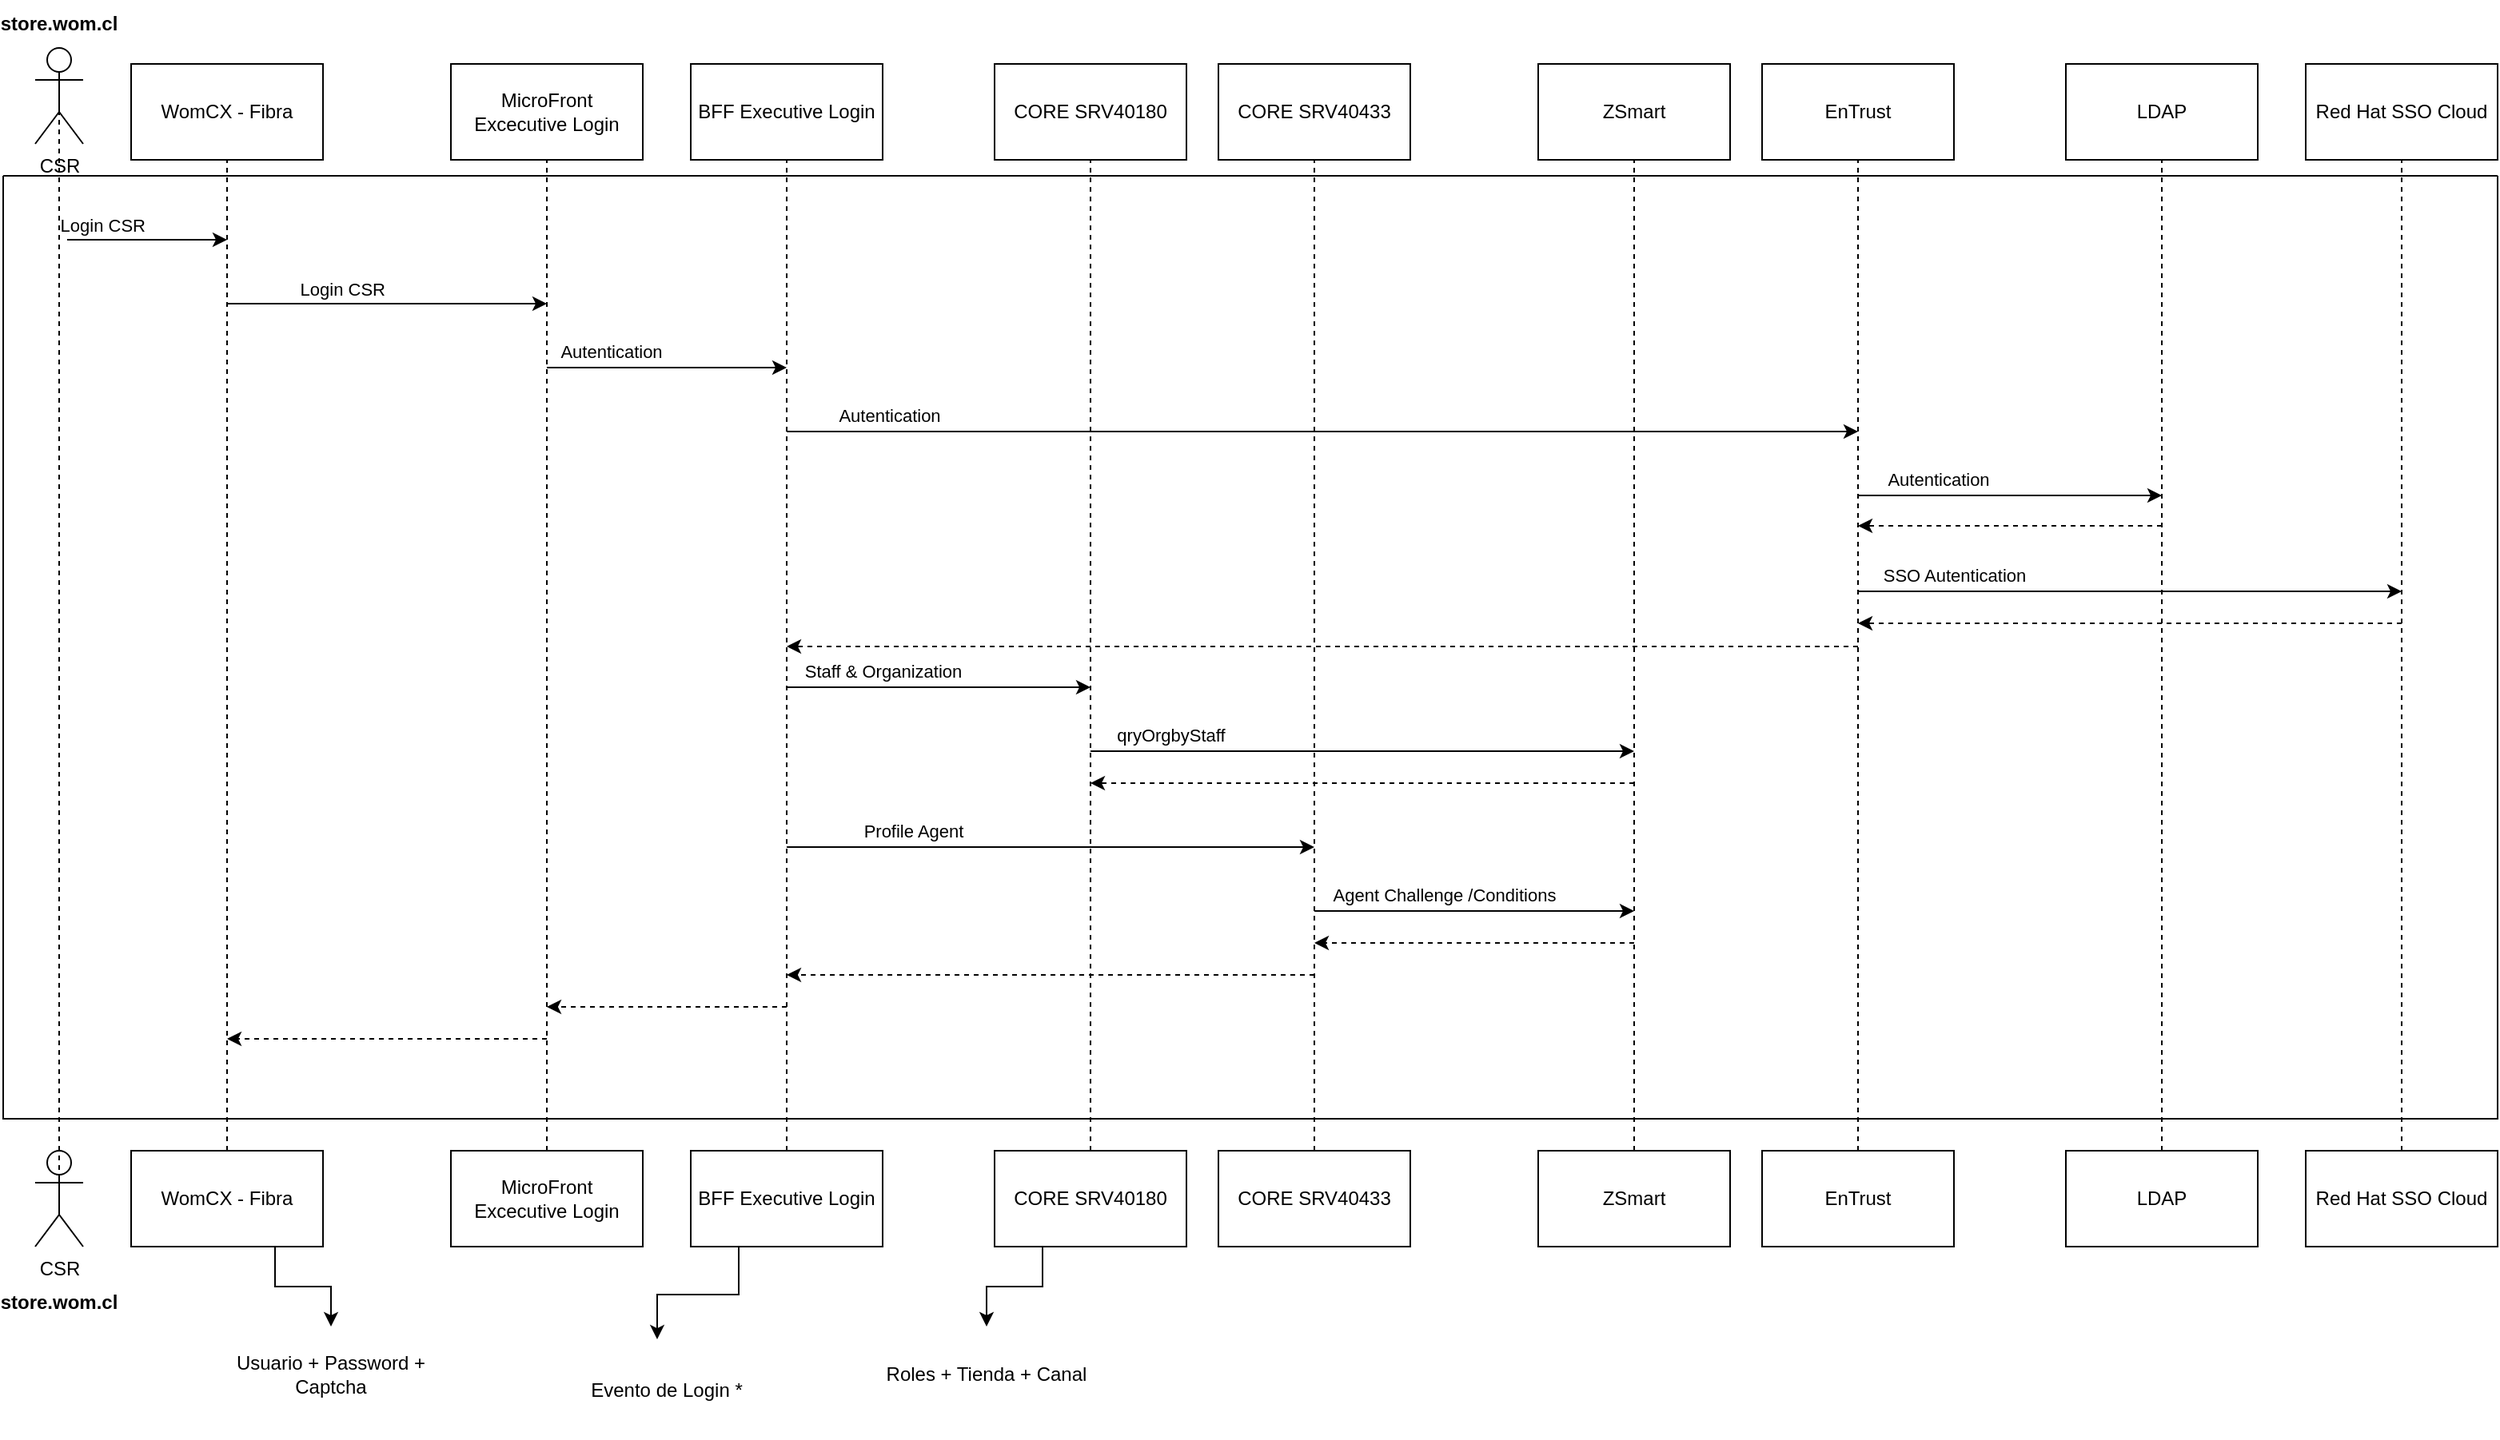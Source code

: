 <mxfile version="21.7.1" type="github" pages="2">
  <diagram name="UML" id="d5EeRuRFpMiQF5zEXvW7">
    <mxGraphModel dx="2458" dy="1941" grid="1" gridSize="10" guides="1" tooltips="1" connect="1" arrows="1" fold="1" page="1" pageScale="1" pageWidth="827" pageHeight="1169" math="0" shadow="0">
      <root>
        <mxCell id="0" />
        <mxCell id="1" parent="0" />
        <mxCell id="A8T605t0fPFxCtPTawqi-1" value="" style="swimlane;startSize=0;" parent="1" vertex="1">
          <mxGeometry x="-40" y="80" width="1560" height="590" as="geometry" />
        </mxCell>
        <mxCell id="A8T605t0fPFxCtPTawqi-38" value="Login CSR" style="endArrow=classic;html=1;rounded=0;verticalAlign=bottom;align=right;" parent="A8T605t0fPFxCtPTawqi-1" edge="1">
          <mxGeometry width="50" height="50" relative="1" as="geometry">
            <mxPoint x="140" y="80" as="sourcePoint" />
            <mxPoint x="340" y="80" as="targetPoint" />
          </mxGeometry>
        </mxCell>
        <mxCell id="yst3O9srRDyuU4K_NnBB-13" value="" style="endArrow=classic;html=1;rounded=0;labelBackgroundColor=default;strokeColor=default;fontFamily=Helvetica;fontSize=11;fontColor=default;shape=connector;dashed=1;" parent="A8T605t0fPFxCtPTawqi-1" edge="1">
          <mxGeometry width="50" height="50" relative="1" as="geometry">
            <mxPoint x="820" y="500" as="sourcePoint" />
            <mxPoint x="490" y="500" as="targetPoint" />
          </mxGeometry>
        </mxCell>
        <mxCell id="yst3O9srRDyuU4K_NnBB-16" value="" style="endArrow=classic;html=1;rounded=0;labelBackgroundColor=default;strokeColor=default;fontFamily=Helvetica;fontSize=11;fontColor=default;shape=connector;" parent="A8T605t0fPFxCtPTawqi-1" edge="1">
          <mxGeometry width="50" height="50" relative="1" as="geometry">
            <mxPoint x="680" y="360" as="sourcePoint" />
            <mxPoint x="1020" y="360" as="targetPoint" />
          </mxGeometry>
        </mxCell>
        <mxCell id="yst3O9srRDyuU4K_NnBB-17" value="qryOrgbyStaff" style="edgeLabel;html=1;align=center;verticalAlign=middle;resizable=0;points=[];fontSize=11;fontFamily=Helvetica;fontColor=default;" parent="yst3O9srRDyuU4K_NnBB-16" vertex="1" connectable="0">
          <mxGeometry x="-0.643" y="-1" relative="1" as="geometry">
            <mxPoint x="-11" y="-11" as="offset" />
          </mxGeometry>
        </mxCell>
        <mxCell id="yst3O9srRDyuU4K_NnBB-18" value="" style="endArrow=classic;html=1;rounded=0;labelBackgroundColor=default;strokeColor=default;fontFamily=Helvetica;fontSize=11;fontColor=default;shape=connector;dashed=1;" parent="A8T605t0fPFxCtPTawqi-1" edge="1">
          <mxGeometry width="50" height="50" relative="1" as="geometry">
            <mxPoint x="1020" y="380" as="sourcePoint" />
            <mxPoint x="680" y="380" as="targetPoint" />
          </mxGeometry>
        </mxCell>
        <mxCell id="4RIN9Qf8uWONkdFRaZs1-7" value="" style="endArrow=classic;html=1;rounded=0;labelBackgroundColor=default;strokeColor=default;fontFamily=Helvetica;fontSize=11;fontColor=default;shape=connector;" edge="1" parent="A8T605t0fPFxCtPTawqi-1">
          <mxGeometry width="50" height="50" relative="1" as="geometry">
            <mxPoint x="490" y="420" as="sourcePoint" />
            <mxPoint x="820" y="420" as="targetPoint" />
          </mxGeometry>
        </mxCell>
        <mxCell id="4RIN9Qf8uWONkdFRaZs1-8" value="&lt;div&gt;Profile Agent&lt;/div&gt;" style="edgeLabel;html=1;align=center;verticalAlign=middle;resizable=0;points=[];fontSize=11;fontFamily=Helvetica;fontColor=default;" vertex="1" connectable="0" parent="4RIN9Qf8uWONkdFRaZs1-7">
          <mxGeometry x="-0.726" relative="1" as="geometry">
            <mxPoint x="34" y="-10" as="offset" />
          </mxGeometry>
        </mxCell>
        <mxCell id="4RIN9Qf8uWONkdFRaZs1-9" value="" style="endArrow=classic;html=1;rounded=0;labelBackgroundColor=default;strokeColor=default;fontFamily=Helvetica;fontSize=11;fontColor=default;shape=connector;" edge="1" parent="A8T605t0fPFxCtPTawqi-1">
          <mxGeometry width="50" height="50" relative="1" as="geometry">
            <mxPoint x="820" y="460" as="sourcePoint" />
            <mxPoint x="1020" y="460" as="targetPoint" />
          </mxGeometry>
        </mxCell>
        <mxCell id="4RIN9Qf8uWONkdFRaZs1-10" value="&lt;div&gt;Agent Challenge /Conditions&lt;/div&gt;" style="edgeLabel;html=1;align=center;verticalAlign=middle;resizable=0;points=[];fontSize=11;fontFamily=Helvetica;fontColor=default;" vertex="1" connectable="0" parent="4RIN9Qf8uWONkdFRaZs1-9">
          <mxGeometry x="-0.726" relative="1" as="geometry">
            <mxPoint x="53" y="-10" as="offset" />
          </mxGeometry>
        </mxCell>
        <mxCell id="4RIN9Qf8uWONkdFRaZs1-11" value="" style="endArrow=classic;html=1;rounded=0;labelBackgroundColor=default;strokeColor=default;fontFamily=Helvetica;fontSize=11;fontColor=default;shape=connector;dashed=1;" edge="1" parent="A8T605t0fPFxCtPTawqi-1">
          <mxGeometry width="50" height="50" relative="1" as="geometry">
            <mxPoint x="1020" y="480" as="sourcePoint" />
            <mxPoint x="820" y="480" as="targetPoint" />
          </mxGeometry>
        </mxCell>
        <mxCell id="4RIN9Qf8uWONkdFRaZs1-13" value="" style="endArrow=classic;html=1;rounded=0;labelBackgroundColor=default;strokeColor=default;fontFamily=Helvetica;fontSize=11;fontColor=default;shape=connector;dashed=1;" edge="1" parent="A8T605t0fPFxCtPTawqi-1">
          <mxGeometry width="50" height="50" relative="1" as="geometry">
            <mxPoint x="490" y="520" as="sourcePoint" />
            <mxPoint x="340" y="520" as="targetPoint" />
          </mxGeometry>
        </mxCell>
        <mxCell id="4RIN9Qf8uWONkdFRaZs1-14" value="" style="endArrow=classic;html=1;rounded=0;labelBackgroundColor=default;strokeColor=default;fontFamily=Helvetica;fontSize=11;fontColor=default;shape=connector;dashed=1;" edge="1" parent="A8T605t0fPFxCtPTawqi-1">
          <mxGeometry width="50" height="50" relative="1" as="geometry">
            <mxPoint x="340" y="540" as="sourcePoint" />
            <mxPoint x="140" y="540" as="targetPoint" />
          </mxGeometry>
        </mxCell>
        <mxCell id="4RIN9Qf8uWONkdFRaZs1-12" value="" style="endArrow=classic;html=1;rounded=0;labelBackgroundColor=default;strokeColor=default;fontFamily=Helvetica;fontSize=11;fontColor=default;shape=connector;dashed=1;" edge="1" parent="A8T605t0fPFxCtPTawqi-1">
          <mxGeometry width="50" height="50" relative="1" as="geometry">
            <mxPoint x="1160" y="294.5" as="sourcePoint" />
            <mxPoint x="490" y="294.5" as="targetPoint" />
          </mxGeometry>
        </mxCell>
        <mxCell id="4RIN9Qf8uWONkdFRaZs1-17" value="" style="endArrow=classic;html=1;rounded=0;" edge="1" parent="A8T605t0fPFxCtPTawqi-1">
          <mxGeometry width="50" height="50" relative="1" as="geometry">
            <mxPoint x="490" y="160" as="sourcePoint" />
            <mxPoint x="1160" y="160" as="targetPoint" />
          </mxGeometry>
        </mxCell>
        <mxCell id="4RIN9Qf8uWONkdFRaZs1-18" value="Autentication" style="edgeLabel;html=1;align=center;verticalAlign=middle;resizable=0;points=[];fontSize=11;fontFamily=Helvetica;fontColor=default;" vertex="1" connectable="0" parent="4RIN9Qf8uWONkdFRaZs1-17">
          <mxGeometry x="-0.869" y="1" relative="1" as="geometry">
            <mxPoint x="20" y="-9" as="offset" />
          </mxGeometry>
        </mxCell>
        <mxCell id="yst3O9srRDyuU4K_NnBB-2" value="" style="endArrow=classic;html=1;rounded=0;" parent="A8T605t0fPFxCtPTawqi-1" edge="1">
          <mxGeometry width="50" height="50" relative="1" as="geometry">
            <mxPoint x="340" y="120" as="sourcePoint" />
            <mxPoint x="490" y="120" as="targetPoint" />
          </mxGeometry>
        </mxCell>
        <mxCell id="yst3O9srRDyuU4K_NnBB-6" value="Autentication" style="edgeLabel;html=1;align=center;verticalAlign=middle;resizable=0;points=[];fontSize=11;fontFamily=Helvetica;fontColor=default;" parent="yst3O9srRDyuU4K_NnBB-2" vertex="1" connectable="0">
          <mxGeometry x="-0.869" y="1" relative="1" as="geometry">
            <mxPoint x="30" y="-9" as="offset" />
          </mxGeometry>
        </mxCell>
        <mxCell id="yst3O9srRDyuU4K_NnBB-12" value="" style="endArrow=classic;html=1;rounded=0;labelBackgroundColor=default;strokeColor=default;fontFamily=Helvetica;fontSize=11;fontColor=default;shape=connector;dashed=1;" parent="A8T605t0fPFxCtPTawqi-1" edge="1">
          <mxGeometry width="50" height="50" relative="1" as="geometry">
            <mxPoint x="1500" y="280" as="sourcePoint" />
            <mxPoint x="1160" y="280" as="targetPoint" />
          </mxGeometry>
        </mxCell>
        <mxCell id="yst3O9srRDyuU4K_NnBB-10" value="" style="endArrow=classic;html=1;rounded=0;labelBackgroundColor=default;strokeColor=default;fontFamily=Helvetica;fontSize=11;fontColor=default;shape=connector;" parent="A8T605t0fPFxCtPTawqi-1" edge="1">
          <mxGeometry width="50" height="50" relative="1" as="geometry">
            <mxPoint x="1160" y="260" as="sourcePoint" />
            <mxPoint x="1500" y="260" as="targetPoint" />
          </mxGeometry>
        </mxCell>
        <mxCell id="yst3O9srRDyuU4K_NnBB-11" value="SSO Autentication" style="edgeLabel;html=1;align=center;verticalAlign=middle;resizable=0;points=[];fontSize=11;fontFamily=Helvetica;fontColor=default;" parent="yst3O9srRDyuU4K_NnBB-10" vertex="1" connectable="0">
          <mxGeometry x="-0.867" y="2" relative="1" as="geometry">
            <mxPoint x="37" y="-8" as="offset" />
          </mxGeometry>
        </mxCell>
        <mxCell id="yst3O9srRDyuU4K_NnBB-9" value="" style="endArrow=classic;html=1;rounded=0;labelBackgroundColor=default;strokeColor=default;fontFamily=Helvetica;fontSize=11;fontColor=default;shape=connector;dashed=1;" parent="A8T605t0fPFxCtPTawqi-1" edge="1">
          <mxGeometry width="50" height="50" relative="1" as="geometry">
            <mxPoint x="1350" y="219" as="sourcePoint" />
            <mxPoint x="1160" y="219" as="targetPoint" />
          </mxGeometry>
        </mxCell>
        <mxCell id="yst3O9srRDyuU4K_NnBB-7" value="" style="endArrow=classic;html=1;rounded=0;" parent="A8T605t0fPFxCtPTawqi-1" edge="1">
          <mxGeometry width="50" height="50" relative="1" as="geometry">
            <mxPoint x="1160" y="200" as="sourcePoint" />
            <mxPoint x="1350" y="200" as="targetPoint" />
          </mxGeometry>
        </mxCell>
        <mxCell id="yst3O9srRDyuU4K_NnBB-8" value="Autentication" style="edgeLabel;html=1;align=center;verticalAlign=middle;resizable=0;points=[];fontSize=11;fontFamily=Helvetica;fontColor=default;" parent="yst3O9srRDyuU4K_NnBB-7" vertex="1" connectable="0">
          <mxGeometry x="-0.791" y="2" relative="1" as="geometry">
            <mxPoint x="30" y="-8" as="offset" />
          </mxGeometry>
        </mxCell>
        <mxCell id="yst3O9srRDyuU4K_NnBB-14" value="" style="endArrow=classic;html=1;rounded=0;labelBackgroundColor=default;strokeColor=default;fontFamily=Helvetica;fontSize=11;fontColor=default;shape=connector;" parent="A8T605t0fPFxCtPTawqi-1" edge="1">
          <mxGeometry width="50" height="50" relative="1" as="geometry">
            <mxPoint x="490" y="320" as="sourcePoint" />
            <mxPoint x="680" y="320" as="targetPoint" />
          </mxGeometry>
        </mxCell>
        <mxCell id="yst3O9srRDyuU4K_NnBB-15" value="&lt;div&gt;Staff &amp;amp; Organization&lt;/div&gt;" style="edgeLabel;html=1;align=center;verticalAlign=middle;resizable=0;points=[];fontSize=11;fontFamily=Helvetica;fontColor=default;" parent="yst3O9srRDyuU4K_NnBB-14" vertex="1" connectable="0">
          <mxGeometry x="-0.726" relative="1" as="geometry">
            <mxPoint x="34" y="-10" as="offset" />
          </mxGeometry>
        </mxCell>
        <mxCell id="A8T605t0fPFxCtPTawqi-2" value="WomCX - Fibra" style="rounded=0;whiteSpace=wrap;html=1;" parent="1" vertex="1">
          <mxGeometry x="40" y="10" width="120" height="60" as="geometry" />
        </mxCell>
        <mxCell id="A8T605t0fPFxCtPTawqi-3" value="MicroFront Excecutive Login" style="rounded=0;whiteSpace=wrap;html=1;" parent="1" vertex="1">
          <mxGeometry x="240" y="10" width="120" height="60" as="geometry" />
        </mxCell>
        <mxCell id="A8T605t0fPFxCtPTawqi-4" value="BFF Executive Login" style="rounded=0;whiteSpace=wrap;html=1;" parent="1" vertex="1">
          <mxGeometry x="390" y="10" width="120" height="60" as="geometry" />
        </mxCell>
        <mxCell id="A8T605t0fPFxCtPTawqi-5" value="CORE SRV40180" style="rounded=0;whiteSpace=wrap;html=1;" parent="1" vertex="1">
          <mxGeometry x="580" y="10" width="120" height="60" as="geometry" />
        </mxCell>
        <mxCell id="A8T605t0fPFxCtPTawqi-6" value="CORE SRV40433" style="rounded=0;whiteSpace=wrap;html=1;" parent="1" vertex="1">
          <mxGeometry x="720" y="10" width="120" height="60" as="geometry" />
        </mxCell>
        <mxCell id="A8T605t0fPFxCtPTawqi-7" value="ZSmart" style="rounded=0;whiteSpace=wrap;html=1;" parent="1" vertex="1">
          <mxGeometry x="920" y="10" width="120" height="60" as="geometry" />
        </mxCell>
        <mxCell id="A8T605t0fPFxCtPTawqi-8" value="EnTrust" style="rounded=0;whiteSpace=wrap;html=1;" parent="1" vertex="1">
          <mxGeometry x="1060" y="10" width="120" height="60" as="geometry" />
        </mxCell>
        <mxCell id="A8T605t0fPFxCtPTawqi-9" value="LDAP" style="rounded=0;whiteSpace=wrap;html=1;" parent="1" vertex="1">
          <mxGeometry x="1250" y="10" width="120" height="60" as="geometry" />
        </mxCell>
        <mxCell id="A8T605t0fPFxCtPTawqi-10" value="Red Hat SSO Cloud" style="rounded=0;whiteSpace=wrap;html=1;" parent="1" vertex="1">
          <mxGeometry x="1400" y="10" width="120" height="60" as="geometry" />
        </mxCell>
        <mxCell id="4RIN9Qf8uWONkdFRaZs1-5" style="edgeStyle=orthogonalEdgeStyle;rounded=0;orthogonalLoop=1;jettySize=auto;html=1;exitX=0.75;exitY=1;exitDx=0;exitDy=0;entryX=0.5;entryY=0;entryDx=0;entryDy=0;" edge="1" parent="1" source="A8T605t0fPFxCtPTawqi-11" target="4RIN9Qf8uWONkdFRaZs1-3">
          <mxGeometry relative="1" as="geometry" />
        </mxCell>
        <mxCell id="A8T605t0fPFxCtPTawqi-11" value="WomCX - Fibra" style="rounded=0;whiteSpace=wrap;html=1;" parent="1" vertex="1">
          <mxGeometry x="40" y="690" width="120" height="60" as="geometry" />
        </mxCell>
        <mxCell id="A8T605t0fPFxCtPTawqi-12" value="MicroFront Excecutive Login" style="rounded=0;whiteSpace=wrap;html=1;" parent="1" vertex="1">
          <mxGeometry x="240" y="690" width="120" height="60" as="geometry" />
        </mxCell>
        <mxCell id="4RIN9Qf8uWONkdFRaZs1-16" style="edgeStyle=orthogonalEdgeStyle;rounded=0;orthogonalLoop=1;jettySize=auto;html=1;exitX=0.25;exitY=1;exitDx=0;exitDy=0;entryX=0.46;entryY=-0.033;entryDx=0;entryDy=0;entryPerimeter=0;" edge="1" parent="1" source="A8T605t0fPFxCtPTawqi-13" target="4RIN9Qf8uWONkdFRaZs1-15">
          <mxGeometry relative="1" as="geometry" />
        </mxCell>
        <mxCell id="A8T605t0fPFxCtPTawqi-13" value="BFF Executive Login" style="rounded=0;whiteSpace=wrap;html=1;" parent="1" vertex="1">
          <mxGeometry x="390" y="690" width="120" height="60" as="geometry" />
        </mxCell>
        <mxCell id="4RIN9Qf8uWONkdFRaZs1-6" style="edgeStyle=orthogonalEdgeStyle;rounded=0;orthogonalLoop=1;jettySize=auto;html=1;exitX=0.25;exitY=1;exitDx=0;exitDy=0;" edge="1" parent="1" source="A8T605t0fPFxCtPTawqi-14" target="4RIN9Qf8uWONkdFRaZs1-4">
          <mxGeometry relative="1" as="geometry" />
        </mxCell>
        <mxCell id="A8T605t0fPFxCtPTawqi-14" value="CORE SRV40180" style="rounded=0;whiteSpace=wrap;html=1;" parent="1" vertex="1">
          <mxGeometry x="580" y="690" width="120" height="60" as="geometry" />
        </mxCell>
        <mxCell id="A8T605t0fPFxCtPTawqi-15" value="CORE SRV40433" style="rounded=0;whiteSpace=wrap;html=1;" parent="1" vertex="1">
          <mxGeometry x="720" y="690" width="120" height="60" as="geometry" />
        </mxCell>
        <mxCell id="A8T605t0fPFxCtPTawqi-16" value="ZSmart" style="rounded=0;whiteSpace=wrap;html=1;" parent="1" vertex="1">
          <mxGeometry x="920" y="690" width="120" height="60" as="geometry" />
        </mxCell>
        <mxCell id="A8T605t0fPFxCtPTawqi-17" value="EnTrust" style="rounded=0;whiteSpace=wrap;html=1;" parent="1" vertex="1">
          <mxGeometry x="1060" y="690" width="120" height="60" as="geometry" />
        </mxCell>
        <mxCell id="A8T605t0fPFxCtPTawqi-18" value="LDAP" style="rounded=0;whiteSpace=wrap;html=1;" parent="1" vertex="1">
          <mxGeometry x="1250" y="690" width="120" height="60" as="geometry" />
        </mxCell>
        <mxCell id="A8T605t0fPFxCtPTawqi-19" value="Red Hat SSO Cloud" style="rounded=0;whiteSpace=wrap;html=1;" parent="1" vertex="1">
          <mxGeometry x="1400" y="690" width="120" height="60" as="geometry" />
        </mxCell>
        <mxCell id="A8T605t0fPFxCtPTawqi-20" value="" style="endArrow=none;dashed=1;html=1;rounded=0;entryX=0.5;entryY=1;entryDx=0;entryDy=0;exitX=0.5;exitY=0;exitDx=0;exitDy=0;" parent="1" source="A8T605t0fPFxCtPTawqi-11" target="A8T605t0fPFxCtPTawqi-2" edge="1">
          <mxGeometry width="50" height="50" relative="1" as="geometry">
            <mxPoint x="830" y="280" as="sourcePoint" />
            <mxPoint x="880" y="230" as="targetPoint" />
          </mxGeometry>
        </mxCell>
        <mxCell id="A8T605t0fPFxCtPTawqi-21" value="" style="endArrow=none;dashed=1;html=1;rounded=0;entryX=0.5;entryY=1;entryDx=0;entryDy=0;exitX=0.5;exitY=0;exitDx=0;exitDy=0;" parent="1" source="A8T605t0fPFxCtPTawqi-12" target="A8T605t0fPFxCtPTawqi-3" edge="1">
          <mxGeometry width="50" height="50" relative="1" as="geometry">
            <mxPoint x="299.17" y="685" as="sourcePoint" />
            <mxPoint x="299.17" y="65" as="targetPoint" />
          </mxGeometry>
        </mxCell>
        <mxCell id="A8T605t0fPFxCtPTawqi-22" value="" style="endArrow=none;dashed=1;html=1;rounded=0;entryX=0.5;entryY=1;entryDx=0;entryDy=0;exitX=0.5;exitY=0;exitDx=0;exitDy=0;" parent="1" source="A8T605t0fPFxCtPTawqi-13" target="A8T605t0fPFxCtPTawqi-4" edge="1">
          <mxGeometry width="50" height="50" relative="1" as="geometry">
            <mxPoint x="120" y="710" as="sourcePoint" />
            <mxPoint x="120" y="90" as="targetPoint" />
          </mxGeometry>
        </mxCell>
        <mxCell id="A8T605t0fPFxCtPTawqi-23" value="" style="endArrow=none;dashed=1;html=1;rounded=0;entryX=0.5;entryY=1;entryDx=0;entryDy=0;exitX=0.5;exitY=0;exitDx=0;exitDy=0;" parent="1" source="A8T605t0fPFxCtPTawqi-14" target="A8T605t0fPFxCtPTawqi-5" edge="1">
          <mxGeometry width="50" height="50" relative="1" as="geometry">
            <mxPoint x="130" y="720" as="sourcePoint" />
            <mxPoint x="130" y="100" as="targetPoint" />
          </mxGeometry>
        </mxCell>
        <mxCell id="A8T605t0fPFxCtPTawqi-24" value="" style="endArrow=none;dashed=1;html=1;rounded=0;entryX=0.5;entryY=1;entryDx=0;entryDy=0;exitX=0.5;exitY=0;exitDx=0;exitDy=0;" parent="1" source="A8T605t0fPFxCtPTawqi-15" target="A8T605t0fPFxCtPTawqi-6" edge="1">
          <mxGeometry width="50" height="50" relative="1" as="geometry">
            <mxPoint x="140" y="730" as="sourcePoint" />
            <mxPoint x="140" y="110" as="targetPoint" />
          </mxGeometry>
        </mxCell>
        <mxCell id="A8T605t0fPFxCtPTawqi-25" value="" style="endArrow=none;dashed=1;html=1;rounded=0;entryX=0.5;entryY=1;entryDx=0;entryDy=0;exitX=0.5;exitY=0;exitDx=0;exitDy=0;" parent="1" source="A8T605t0fPFxCtPTawqi-16" target="A8T605t0fPFxCtPTawqi-7" edge="1">
          <mxGeometry width="50" height="50" relative="1" as="geometry">
            <mxPoint x="790" y="700" as="sourcePoint" />
            <mxPoint x="790" y="80" as="targetPoint" />
          </mxGeometry>
        </mxCell>
        <mxCell id="A8T605t0fPFxCtPTawqi-26" value="" style="endArrow=none;dashed=1;html=1;rounded=0;entryX=0.5;entryY=1;entryDx=0;entryDy=0;" parent="1" source="A8T605t0fPFxCtPTawqi-17" target="A8T605t0fPFxCtPTawqi-8" edge="1">
          <mxGeometry width="50" height="50" relative="1" as="geometry">
            <mxPoint x="990" y="700" as="sourcePoint" />
            <mxPoint x="990" y="80" as="targetPoint" />
          </mxGeometry>
        </mxCell>
        <mxCell id="A8T605t0fPFxCtPTawqi-27" value="" style="endArrow=none;dashed=1;html=1;rounded=0;entryX=0.5;entryY=1;entryDx=0;entryDy=0;exitX=0.5;exitY=0;exitDx=0;exitDy=0;" parent="1" source="A8T605t0fPFxCtPTawqi-18" target="A8T605t0fPFxCtPTawqi-9" edge="1">
          <mxGeometry width="50" height="50" relative="1" as="geometry">
            <mxPoint x="1130" y="700" as="sourcePoint" />
            <mxPoint x="1130" y="80" as="targetPoint" />
          </mxGeometry>
        </mxCell>
        <mxCell id="A8T605t0fPFxCtPTawqi-28" value="" style="endArrow=none;dashed=1;html=1;rounded=0;entryX=0.5;entryY=1;entryDx=0;entryDy=0;" parent="1" source="A8T605t0fPFxCtPTawqi-19" target="A8T605t0fPFxCtPTawqi-10" edge="1">
          <mxGeometry width="50" height="50" relative="1" as="geometry">
            <mxPoint x="1320" y="700" as="sourcePoint" />
            <mxPoint x="1320" y="80" as="targetPoint" />
          </mxGeometry>
        </mxCell>
        <mxCell id="A8T605t0fPFxCtPTawqi-29" value="CSR" style="shape=umlActor;verticalLabelPosition=bottom;verticalAlign=top;html=1;outlineConnect=0;" parent="1" vertex="1">
          <mxGeometry x="-20" width="30" height="60" as="geometry" />
        </mxCell>
        <mxCell id="A8T605t0fPFxCtPTawqi-34" value="CSR" style="shape=umlActor;verticalLabelPosition=bottom;verticalAlign=top;html=1;outlineConnect=0;" parent="1" vertex="1">
          <mxGeometry x="-20" y="690" width="30" height="60" as="geometry" />
        </mxCell>
        <mxCell id="A8T605t0fPFxCtPTawqi-35" value="" style="endArrow=none;dashed=1;html=1;rounded=0;entryX=0.5;entryY=0.5;entryDx=0;entryDy=0;exitX=0.5;exitY=0.5;exitDx=0;exitDy=0;entryPerimeter=0;exitPerimeter=0;" parent="1" source="A8T605t0fPFxCtPTawqi-34" target="A8T605t0fPFxCtPTawqi-29" edge="1">
          <mxGeometry width="50" height="50" relative="1" as="geometry">
            <mxPoint x="110" y="700" as="sourcePoint" />
            <mxPoint x="110" y="80" as="targetPoint" />
          </mxGeometry>
        </mxCell>
        <mxCell id="A8T605t0fPFxCtPTawqi-36" value="Login CSR" style="endArrow=classic;html=1;rounded=0;verticalAlign=bottom;align=right;" parent="1" edge="1">
          <mxGeometry width="50" height="50" relative="1" as="geometry">
            <mxPoint y="120" as="sourcePoint" />
            <mxPoint x="100" y="120" as="targetPoint" />
          </mxGeometry>
        </mxCell>
        <mxCell id="4RIN9Qf8uWONkdFRaZs1-1" value="store.wom.cl" style="text;html=1;strokeColor=none;fillColor=none;align=center;verticalAlign=middle;whiteSpace=wrap;rounded=0;fontStyle=1" vertex="1" parent="1">
          <mxGeometry x="-35" y="-30" width="60" height="30" as="geometry" />
        </mxCell>
        <mxCell id="4RIN9Qf8uWONkdFRaZs1-2" value="store.wom.cl" style="text;html=1;strokeColor=none;fillColor=none;align=center;verticalAlign=middle;whiteSpace=wrap;rounded=0;fontStyle=1" vertex="1" parent="1">
          <mxGeometry x="-35" y="770" width="60" height="30" as="geometry" />
        </mxCell>
        <mxCell id="4RIN9Qf8uWONkdFRaZs1-3" value="Usuario + Password + Captcha" style="text;html=1;strokeColor=none;fillColor=none;align=center;verticalAlign=middle;whiteSpace=wrap;rounded=0;" vertex="1" parent="1">
          <mxGeometry x="90" y="800" width="150" height="60" as="geometry" />
        </mxCell>
        <mxCell id="4RIN9Qf8uWONkdFRaZs1-4" value="Roles + Tienda + Canal" style="text;html=1;strokeColor=none;fillColor=none;align=center;verticalAlign=middle;whiteSpace=wrap;rounded=0;" vertex="1" parent="1">
          <mxGeometry x="500" y="800" width="150" height="60" as="geometry" />
        </mxCell>
        <mxCell id="4RIN9Qf8uWONkdFRaZs1-15" value="Evento de Login *" style="text;html=1;strokeColor=none;fillColor=none;align=center;verticalAlign=middle;whiteSpace=wrap;rounded=0;" vertex="1" parent="1">
          <mxGeometry x="300" y="810" width="150" height="60" as="geometry" />
        </mxCell>
      </root>
    </mxGraphModel>
  </diagram>
  <diagram id="aCqXoeS3eprnFAnjWCJ_" name="DiagFlujo">
    <mxGraphModel dx="1434" dy="771" grid="1" gridSize="10" guides="1" tooltips="1" connect="1" arrows="1" fold="1" page="1" pageScale="1" pageWidth="827" pageHeight="1169" math="0" shadow="0">
      <root>
        <mxCell id="0" />
        <mxCell id="1" parent="0" />
        <mxCell id="1kC8Dv0mVolJxUk51259-1" value="" style="rounded=1;whiteSpace=wrap;html=1;fillColor=#e1d5e7;strokeColor=#9673a6;strokeWidth=2;sketch=1;curveFitting=1;jiggle=2;" parent="1" vertex="1">
          <mxGeometry x="600" y="920" width="770" height="400" as="geometry" />
        </mxCell>
        <mxCell id="XSeDlzRCZ3oZmp_NpbHL-1" value="" style="rounded=1;whiteSpace=wrap;html=1;fillColor=#f8cecc;strokeColor=#b85450;sketch=1;curveFitting=1;jiggle=2;" parent="1" vertex="1">
          <mxGeometry x="550" y="440" width="300" height="144" as="geometry" />
        </mxCell>
        <mxCell id="Qk9YQ6XPhpwW8GLzSxVt-1" value="&lt;font style=&quot;font-size: 14px;&quot; face=&quot;Courier New&quot;&gt;&lt;b&gt;WomCX - Fibra&lt;/b&gt;&lt;/font&gt;" style="rounded=1;whiteSpace=wrap;html=1;fillColor=#F5EBFF;strokeColor=#9673a6;strokeWidth=2;" parent="1" vertex="1">
          <mxGeometry x="240" y="280" width="160" height="80" as="geometry" />
        </mxCell>
        <mxCell id="Qk9YQ6XPhpwW8GLzSxVt-3" value="&lt;font size=&quot;1&quot; face=&quot;Courier New&quot;&gt;&lt;b style=&quot;font-size: 14px;&quot;&gt;USER&lt;/b&gt;&lt;/font&gt;" style="verticalLabelPosition=bottom;html=1;verticalAlign=top;align=center;strokeColor=none;fillColor=#00BEF2;shape=mxgraph.azure.user;" parent="1" vertex="1">
          <mxGeometry x="90" y="280" width="47.5" height="50" as="geometry" />
        </mxCell>
        <mxCell id="wJ5m7bP9TnFNYdQlTLQs-1" value="&lt;font size=&quot;1&quot; face=&quot;Courier New&quot;&gt;&lt;b style=&quot;font-size: 14px;&quot;&gt;MicroFront Excecutive Login&lt;/b&gt;&lt;/font&gt;" style="rounded=1;whiteSpace=wrap;html=1;fillColor=#fff2cc;strokeColor=#d6b656;strokeWidth=2;" parent="1" vertex="1">
          <mxGeometry x="240" y="480" width="160" height="80" as="geometry" />
        </mxCell>
        <mxCell id="8gGlC8GsDpeBjoUnqYhJ-1" value="&lt;font style=&quot;font-size: 14px;&quot; face=&quot;Courier New&quot;&gt;&lt;b&gt;API&lt;br&gt;Gateway&lt;/b&gt;&lt;/font&gt;" style="rounded=1;whiteSpace=wrap;html=1;fillColor=#fff2cc;strokeColor=#d6b656;strokeWidth=2;sketch=1;curveFitting=1;jiggle=2;" parent="1" vertex="1">
          <mxGeometry x="160" y="680" width="960" height="160" as="geometry" />
        </mxCell>
        <mxCell id="8gGlC8GsDpeBjoUnqYhJ-2" value="" style="outlineConnect=0;dashed=0;verticalLabelPosition=bottom;verticalAlign=top;align=center;html=1;shape=mxgraph.aws3.api_gateway;fillColor=#D9A741;gradientColor=none;opacity=60;" parent="1" vertex="1">
          <mxGeometry x="1060" y="690" width="40" height="50" as="geometry" />
        </mxCell>
        <mxCell id="l0REB-JqZycehW8xEZHP-1" value="&lt;div&gt;&lt;font size=&quot;1&quot; face=&quot;Courier New&quot;&gt;&lt;b style=&quot;font-size: 14px;&quot;&gt;BFF&lt;/b&gt;&lt;/font&gt;&lt;/div&gt;&lt;div&gt;&lt;font size=&quot;1&quot; face=&quot;Courier New&quot;&gt;&lt;b style=&quot;font-size: 14px;&quot;&gt;Executive Login&lt;/b&gt;&lt;/font&gt;&lt;/div&gt;" style="rounded=1;whiteSpace=wrap;html=1;fillColor=#fff2cc;strokeColor=#d6b656;strokeWidth=2;" parent="1" vertex="1">
          <mxGeometry x="240" y="960" width="240" height="80" as="geometry" />
        </mxCell>
        <mxCell id="RVrGmtku7l4CBBAn7zAa-2" value="&lt;div&gt;&lt;font size=&quot;1&quot; face=&quot;Courier New&quot;&gt;&lt;b style=&quot;font-size: 14px;&quot;&gt;Entrust API&lt;br&gt;&lt;/b&gt;&lt;/font&gt;&lt;/div&gt;" style="rounded=1;whiteSpace=wrap;html=1;fillColor=#FFEBF3;strokeColor=#CC0066;strokeWidth=2;" parent="1" vertex="1">
          <mxGeometry x="560" y="480" width="160" height="80" as="geometry" />
        </mxCell>
        <mxCell id="5YzbeofiMOeRLkad_F2R-5" value="" style="endArrow=classic;html=1;rounded=0;exitX=0.5;exitY=1;exitDx=0;exitDy=0;entryX=0.5;entryY=0;entryDx=0;entryDy=0;strokeWidth=2;" parent="1" target="wJ5m7bP9TnFNYdQlTLQs-1" edge="1">
          <mxGeometry width="50" height="50" relative="1" as="geometry">
            <mxPoint x="320" y="420" as="sourcePoint" />
            <mxPoint x="440" y="640" as="targetPoint" />
          </mxGeometry>
        </mxCell>
        <mxCell id="5YzbeofiMOeRLkad_F2R-6" value="" style="endArrow=classic;html=1;rounded=0;exitX=0.5;exitY=1;exitDx=0;exitDy=0;entryX=0.5;entryY=0;entryDx=0;entryDy=0;strokeWidth=2;" parent="1" edge="1">
          <mxGeometry width="50" height="50" relative="1" as="geometry">
            <mxPoint x="319.5" y="560" as="sourcePoint" />
            <mxPoint x="319.5" y="680" as="targetPoint" />
          </mxGeometry>
        </mxCell>
        <mxCell id="5YzbeofiMOeRLkad_F2R-8" value="" style="endArrow=classic;html=1;rounded=0;exitX=0.165;exitY=-0.012;exitDx=0;exitDy=0;exitPerimeter=0;entryX=0.168;entryY=0.988;entryDx=0;entryDy=0;entryPerimeter=0;strokeWidth=3;dashed=1;fillColor=#fff2cc;strokeColor=#d6b656;" parent="1" source="8gGlC8GsDpeBjoUnqYhJ-1" target="8gGlC8GsDpeBjoUnqYhJ-1" edge="1">
          <mxGeometry width="50" height="50" relative="1" as="geometry">
            <mxPoint x="390" y="690" as="sourcePoint" />
            <mxPoint x="440" y="640" as="targetPoint" />
          </mxGeometry>
        </mxCell>
        <mxCell id="5YzbeofiMOeRLkad_F2R-9" value="" style="endArrow=classic;html=1;rounded=0;exitX=0.5;exitY=1;exitDx=0;exitDy=0;entryX=0.5;entryY=0;entryDx=0;entryDy=0;strokeWidth=2;" parent="1" edge="1">
          <mxGeometry width="50" height="50" relative="1" as="geometry">
            <mxPoint x="319.5" y="840" as="sourcePoint" />
            <mxPoint x="319.5" y="960" as="targetPoint" />
          </mxGeometry>
        </mxCell>
        <mxCell id="5YzbeofiMOeRLkad_F2R-10" value="" style="endArrow=classic;startArrow=classic;html=1;rounded=0;entryX=0.5;entryY=1;entryDx=0;entryDy=0;strokeWidth=2;" parent="1" target="RVrGmtku7l4CBBAn7zAa-2" edge="1">
          <mxGeometry width="50" height="50" relative="1" as="geometry">
            <mxPoint x="360" y="680" as="sourcePoint" />
            <mxPoint x="440" y="640" as="targetPoint" />
            <Array as="points">
              <mxPoint x="360" y="600" />
              <mxPoint x="640" y="600" />
            </Array>
          </mxGeometry>
        </mxCell>
        <mxCell id="5YzbeofiMOeRLkad_F2R-11" value="" style="endArrow=classic;startArrow=classic;html=1;rounded=0;exitX=0.333;exitY=0.999;exitDx=0;exitDy=0;exitPerimeter=0;strokeWidth=3;fillColor=#fff2cc;strokeColor=#d6b656;dashed=1;" parent="1" edge="1">
          <mxGeometry width="50" height="50" relative="1" as="geometry">
            <mxPoint x="359.84" y="839.84" as="sourcePoint" />
            <mxPoint x="360.16" y="680" as="targetPoint" />
          </mxGeometry>
        </mxCell>
        <mxCell id="5YzbeofiMOeRLkad_F2R-12" value="" style="endArrow=classic;startArrow=classic;html=1;rounded=0;exitX=0.208;exitY=1.004;exitDx=0;exitDy=0;entryX=0.5;entryY=0;entryDx=0;entryDy=0;strokeWidth=2;endFill=1;exitPerimeter=0;" parent="1" source="8gGlC8GsDpeBjoUnqYhJ-1" target="l0REB-JqZycehW8xEZHP-1" edge="1">
          <mxGeometry width="50" height="50" relative="1" as="geometry">
            <mxPoint x="329.5" y="850" as="sourcePoint" />
            <mxPoint x="329.5" y="970" as="targetPoint" />
            <Array as="points">
              <mxPoint x="360" y="920" />
            </Array>
          </mxGeometry>
        </mxCell>
        <mxCell id="5eqD5i41ewSS6Zw8r3v0-1" value="&lt;div&gt;&lt;font size=&quot;1&quot; face=&quot;Courier New&quot;&gt;&lt;b style=&quot;font-size: 14px;&quot;&gt;LDAP&lt;br&gt;&lt;/b&gt;&lt;/font&gt;&lt;/div&gt;" style="rounded=1;whiteSpace=wrap;html=1;fillColor=#F2F6FC;strokeColor=#6c8ebf;strokeWidth=2;" parent="1" vertex="1">
          <mxGeometry x="760" y="480" width="80" height="40" as="geometry" />
        </mxCell>
        <mxCell id="5eqD5i41ewSS6Zw8r3v0-2" value="" style="endArrow=classic;startArrow=classic;html=1;rounded=0;entryX=0;entryY=0.5;entryDx=0;entryDy=0;exitX=1;exitY=0.25;exitDx=0;exitDy=0;" parent="1" source="RVrGmtku7l4CBBAn7zAa-2" target="5eqD5i41ewSS6Zw8r3v0-1" edge="1">
          <mxGeometry width="50" height="50" relative="1" as="geometry">
            <mxPoint x="880" y="530" as="sourcePoint" />
            <mxPoint x="930" y="480" as="targetPoint" />
          </mxGeometry>
        </mxCell>
        <mxCell id="CC8PK0ctjttZsCKKrsHz-4" value="" style="endArrow=classic;html=1;rounded=0;entryX=1;entryY=0.75;entryDx=0;entryDy=0;" parent="1" target="RVrGmtku7l4CBBAn7zAa-2" edge="1">
          <mxGeometry width="50" height="50" relative="1" as="geometry">
            <mxPoint x="720" y="500" as="sourcePoint" />
            <mxPoint x="710" y="540" as="targetPoint" />
            <Array as="points">
              <mxPoint x="700" y="500" />
              <mxPoint x="700" y="540" />
            </Array>
          </mxGeometry>
        </mxCell>
        <mxCell id="IU-gWZg_Gyb1DIgGPcY8-1" value="&lt;div&gt;&lt;font size=&quot;1&quot; face=&quot;Courier New&quot;&gt;&lt;b style=&quot;font-size: 14px;&quot;&gt;SSO (cloud)&lt;br&gt;&lt;/b&gt;&lt;/font&gt;&lt;/div&gt;" style="rounded=1;whiteSpace=wrap;html=1;fillColor=#FFF5F5;strokeColor=#b85450;strokeWidth=2;" parent="1" vertex="1">
          <mxGeometry x="760" y="520" width="80" height="60" as="geometry" />
        </mxCell>
        <mxCell id="3FR0SGzXwkdknBMeJ0Sc-1" value="" style="endArrow=classic;startArrow=classic;html=1;rounded=0;entryX=-0.004;entryY=0.334;entryDx=0;entryDy=0;entryPerimeter=0;" parent="1" target="IU-gWZg_Gyb1DIgGPcY8-1" edge="1">
          <mxGeometry width="50" height="50" relative="1" as="geometry">
            <mxPoint x="720" y="540" as="sourcePoint" />
            <mxPoint x="770" y="510" as="targetPoint" />
          </mxGeometry>
        </mxCell>
        <mxCell id="XSeDlzRCZ3oZmp_NpbHL-2" value="&lt;font size=&quot;1&quot; face=&quot;Courier New&quot;&gt;&lt;b style=&quot;font-size: 14px;&quot;&gt;Entrust&lt;/b&gt;&lt;/font&gt;" style="text;html=1;strokeColor=none;fillColor=none;align=center;verticalAlign=middle;whiteSpace=wrap;rounded=0;" parent="1" vertex="1">
          <mxGeometry x="560" y="450" width="70" height="30" as="geometry" />
        </mxCell>
        <mxCell id="XSeDlzRCZ3oZmp_NpbHL-3" value="" style="endArrow=classic;html=1;rounded=0;exitX=0.978;exitY=0.804;exitDx=0;exitDy=0;exitPerimeter=0;entryX=0;entryY=0.5;entryDx=0;entryDy=0;" parent="1" source="Qk9YQ6XPhpwW8GLzSxVt-3" target="Qk9YQ6XPhpwW8GLzSxVt-1" edge="1">
          <mxGeometry width="50" height="50" relative="1" as="geometry">
            <mxPoint x="200" y="230" as="sourcePoint" />
            <mxPoint x="250" y="180" as="targetPoint" />
          </mxGeometry>
        </mxCell>
        <mxCell id="Z7scycboCp-Kxo2RDr9l-1" value="&lt;h1 align=&quot;justify&quot;&gt;&lt;font face=&quot;Courier New&quot;&gt;Entrust&lt;/font&gt;&lt;/h1&gt;&lt;p align=&quot;justify&quot;&gt;&lt;font face=&quot;Courier New&quot;&gt;El servicio BFF que forma parte de la solución de login se comunica a la api de Entrust a través el API Gateway de AWS. Luego el servicios de Entrust valida directamente con el servicio LDAP y luego con el servicio SSO propios de WOM para devolver una respuesta encriptada con toda la información necesaria, esto es federación de usuario, token de sesión, etc.&lt;/font&gt;&lt;br&gt;&lt;/p&gt;" style="text;html=1;strokeColor=none;fillColor=none;spacing=5;spacingTop=-20;whiteSpace=wrap;overflow=hidden;rounded=0;" parent="1" vertex="1">
          <mxGeometry x="860" y="400" width="340" height="190" as="geometry" />
        </mxCell>
        <mxCell id="vKFDed3KYvqOZPU0DlMY-1" value="&lt;div&gt;&lt;font size=&quot;1&quot; face=&quot;Courier New&quot;&gt;&lt;b style=&quot;font-size: 14px;&quot;&gt;SRV40180&lt;/b&gt;&lt;/font&gt;&lt;/div&gt;" style="rounded=1;whiteSpace=wrap;html=1;fillColor=#e1d5e7;strokeColor=#9673a6;strokeWidth=2;" parent="1" vertex="1">
          <mxGeometry x="760" y="970" width="160" height="80" as="geometry" />
        </mxCell>
        <mxCell id="1kC8Dv0mVolJxUk51259-2" value="&lt;div&gt;&lt;font size=&quot;1&quot;&gt;&lt;b&gt;&lt;font style=&quot;font-size: 16px;&quot; face=&quot;Courier New&quot;&gt;WOM&lt;/font&gt;&lt;/b&gt;&lt;/font&gt;&lt;/div&gt;&lt;div&gt;&lt;font size=&quot;1&quot;&gt;&lt;b&gt;&lt;font style=&quot;font-size: 16px;&quot; face=&quot;Courier New&quot;&gt;OnPremise&lt;/font&gt;&lt;/b&gt;&lt;/font&gt;&lt;/div&gt;" style="text;html=1;strokeColor=none;fillColor=none;align=center;verticalAlign=middle;whiteSpace=wrap;rounded=0;" parent="1" vertex="1">
          <mxGeometry x="610" y="930" width="110" height="40" as="geometry" />
        </mxCell>
        <mxCell id="d0UnneaYt1029I4lnVCM-1" value="" style="endArrow=classic;startArrow=classic;html=1;rounded=0;exitX=1;exitY=0.5;exitDx=0;exitDy=0;entryX=-0.002;entryY=0.39;entryDx=0;entryDy=0;entryPerimeter=0;" parent="1" source="l0REB-JqZycehW8xEZHP-1" target="vKFDed3KYvqOZPU0DlMY-1" edge="1">
          <mxGeometry width="50" height="50" relative="1" as="geometry">
            <mxPoint x="720" y="980" as="sourcePoint" />
            <mxPoint x="770" y="930" as="targetPoint" />
          </mxGeometry>
        </mxCell>
        <mxCell id="d0UnneaYt1029I4lnVCM-2" value="&lt;div&gt;&lt;font size=&quot;1&quot; face=&quot;Courier New&quot;&gt;&lt;b style=&quot;font-size: 14px;&quot;&gt;ZSmart&lt;/b&gt;&lt;/font&gt;&lt;/div&gt;" style="rounded=1;whiteSpace=wrap;html=1;fillColor=#E6E6FF;strokeColor=#9673a6;strokeWidth=2;" parent="1" vertex="1">
          <mxGeometry x="760" y="1120" width="160" height="80" as="geometry" />
        </mxCell>
        <mxCell id="d0UnneaYt1029I4lnVCM-3" value="" style="endArrow=classic;startArrow=classic;html=1;rounded=0;exitX=0.5;exitY=0;exitDx=0;exitDy=0;entryX=0.5;entryY=1;entryDx=0;entryDy=0;" parent="1" source="d0UnneaYt1029I4lnVCM-2" target="vKFDed3KYvqOZPU0DlMY-1" edge="1">
          <mxGeometry width="50" height="50" relative="1" as="geometry">
            <mxPoint x="840" y="1110" as="sourcePoint" />
            <mxPoint x="890" y="1060" as="targetPoint" />
          </mxGeometry>
        </mxCell>
        <mxCell id="2K9q3Zp-9pQqkHTtHY0C-1" value="qryOrgbyStaff" style="edgeLabel;html=1;align=center;verticalAlign=middle;resizable=0;points=[];" parent="d0UnneaYt1029I4lnVCM-3" vertex="1" connectable="0">
          <mxGeometry x="0.142" y="-1" relative="1" as="geometry">
            <mxPoint as="offset" />
          </mxGeometry>
        </mxCell>
        <mxCell id="QfxXvtwyll3H_TrYS65J-2" value="&lt;font style=&quot;font-size: 14px;&quot; face=&quot;Courier New&quot;&gt;&lt;b&gt;Store.WOM.cl&lt;/b&gt;&lt;/font&gt;" style="text;html=1;align=center;verticalAlign=middle;resizable=0;points=[];autosize=1;strokeColor=none;fillColor=none;" vertex="1" parent="1">
          <mxGeometry x="270" y="330" width="120" height="30" as="geometry" />
        </mxCell>
        <mxCell id="QfxXvtwyll3H_TrYS65J-4" value="" style="endArrow=classic;html=1;rounded=0;exitX=0.5;exitY=1;exitDx=0;exitDy=0;entryX=0.5;entryY=0;entryDx=0;entryDy=0;strokeWidth=2;" edge="1" parent="1" source="Qk9YQ6XPhpwW8GLzSxVt-1">
          <mxGeometry width="50" height="50" relative="1" as="geometry">
            <mxPoint x="320" y="360" as="sourcePoint" />
            <mxPoint x="320" y="390" as="targetPoint" />
          </mxGeometry>
        </mxCell>
        <mxCell id="QfxXvtwyll3H_TrYS65J-6" value="&lt;div&gt;&lt;font size=&quot;1&quot; face=&quot;Courier New&quot;&gt;&lt;b style=&quot;font-size: 14px;&quot;&gt;Capa&lt;/b&gt;&lt;/font&gt;&lt;/div&gt;&lt;div&gt;&lt;font size=&quot;1&quot; face=&quot;Courier New&quot;&gt;&lt;b style=&quot;font-size: 14px;&quot;&gt;Distribución de Carga&lt;br&gt;&lt;/b&gt;&lt;/font&gt;&lt;/div&gt;" style="rounded=1;whiteSpace=wrap;html=1;strokeWidth=2;" vertex="1" parent="1">
          <mxGeometry x="215" y="390" width="210" height="60" as="geometry" />
        </mxCell>
      </root>
    </mxGraphModel>
  </diagram>
</mxfile>
